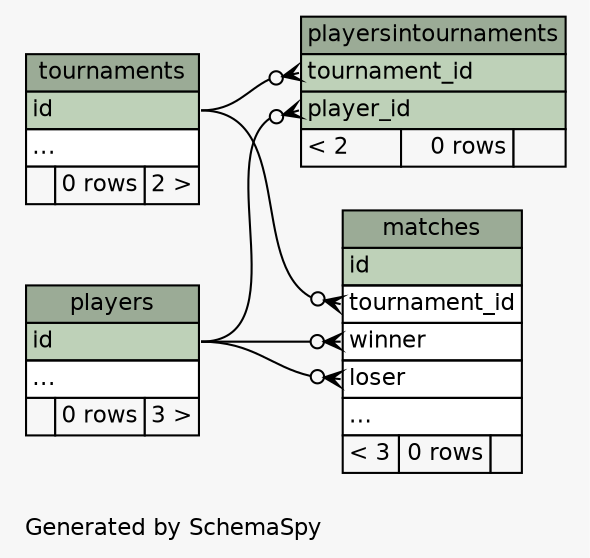 // dot 2.36.0 on Linux 3.13.0-46-generic
// SchemaSpy rev 590
digraph "compactRelationshipsDiagram" {
  graph [
    rankdir="RL"
    bgcolor="#f7f7f7"
    label="\nGenerated by SchemaSpy"
    labeljust="l"
    nodesep="0.18"
    ranksep="0.46"
    fontname="Helvetica"
    fontsize="11"
  ];
  node [
    fontname="Helvetica"
    fontsize="11"
    shape="plaintext"
  ];
  edge [
    arrowsize="0.8"
  ];
  "matches" [
    label=<
    <TABLE BORDER="0" CELLBORDER="1" CELLSPACING="0" BGCOLOR="#ffffff">
      <TR><TD COLSPAN="3" BGCOLOR="#9bab96" ALIGN="CENTER">matches</TD></TR>
      <TR><TD PORT="id" COLSPAN="3" BGCOLOR="#bed1b8" ALIGN="LEFT">id</TD></TR>
      <TR><TD PORT="tournament_id" COLSPAN="3" ALIGN="LEFT">tournament_id</TD></TR>
      <TR><TD PORT="winner" COLSPAN="3" ALIGN="LEFT">winner</TD></TR>
      <TR><TD PORT="loser" COLSPAN="3" ALIGN="LEFT">loser</TD></TR>
      <TR><TD PORT="elipses" COLSPAN="3" ALIGN="LEFT">...</TD></TR>
      <TR><TD ALIGN="LEFT" BGCOLOR="#f7f7f7">&lt; 3</TD><TD ALIGN="RIGHT" BGCOLOR="#f7f7f7">0 rows</TD><TD ALIGN="RIGHT" BGCOLOR="#f7f7f7">  </TD></TR>
    </TABLE>>
    URL="tables/matches.html"
    tooltip="matches"
  ];
  "players" [
    label=<
    <TABLE BORDER="0" CELLBORDER="1" CELLSPACING="0" BGCOLOR="#ffffff">
      <TR><TD COLSPAN="3" BGCOLOR="#9bab96" ALIGN="CENTER">players</TD></TR>
      <TR><TD PORT="id" COLSPAN="3" BGCOLOR="#bed1b8" ALIGN="LEFT">id</TD></TR>
      <TR><TD PORT="elipses" COLSPAN="3" ALIGN="LEFT">...</TD></TR>
      <TR><TD ALIGN="LEFT" BGCOLOR="#f7f7f7">  </TD><TD ALIGN="RIGHT" BGCOLOR="#f7f7f7">0 rows</TD><TD ALIGN="RIGHT" BGCOLOR="#f7f7f7">3 &gt;</TD></TR>
    </TABLE>>
    URL="tables/players.html"
    tooltip="players"
  ];
  "playersintournaments" [
    label=<
    <TABLE BORDER="0" CELLBORDER="1" CELLSPACING="0" BGCOLOR="#ffffff">
      <TR><TD COLSPAN="3" BGCOLOR="#9bab96" ALIGN="CENTER">playersintournaments</TD></TR>
      <TR><TD PORT="tournament_id" COLSPAN="3" BGCOLOR="#bed1b8" ALIGN="LEFT">tournament_id</TD></TR>
      <TR><TD PORT="player_id" COLSPAN="3" BGCOLOR="#bed1b8" ALIGN="LEFT">player_id</TD></TR>
      <TR><TD ALIGN="LEFT" BGCOLOR="#f7f7f7">&lt; 2</TD><TD ALIGN="RIGHT" BGCOLOR="#f7f7f7">0 rows</TD><TD ALIGN="RIGHT" BGCOLOR="#f7f7f7">  </TD></TR>
    </TABLE>>
    URL="tables/playersintournaments.html"
    tooltip="playersintournaments"
  ];
  "tournaments" [
    label=<
    <TABLE BORDER="0" CELLBORDER="1" CELLSPACING="0" BGCOLOR="#ffffff">
      <TR><TD COLSPAN="3" BGCOLOR="#9bab96" ALIGN="CENTER">tournaments</TD></TR>
      <TR><TD PORT="id" COLSPAN="3" BGCOLOR="#bed1b8" ALIGN="LEFT">id</TD></TR>
      <TR><TD PORT="elipses" COLSPAN="3" ALIGN="LEFT">...</TD></TR>
      <TR><TD ALIGN="LEFT" BGCOLOR="#f7f7f7">  </TD><TD ALIGN="RIGHT" BGCOLOR="#f7f7f7">0 rows</TD><TD ALIGN="RIGHT" BGCOLOR="#f7f7f7">2 &gt;</TD></TR>
    </TABLE>>
    URL="tables/tournaments.html"
    tooltip="tournaments"
  ];
  "matches":"loser":w -> "players":"id":e [arrowhead=none dir=back arrowtail=crowodot];
  "matches":"tournament_id":w -> "tournaments":"id":e [arrowhead=none dir=back arrowtail=crowodot];
  "matches":"winner":w -> "players":"id":e [arrowhead=none dir=back arrowtail=crowodot];
  "playersintournaments":"player_id":w -> "players":"id":e [arrowhead=none dir=back arrowtail=crowodot];
  "playersintournaments":"tournament_id":w -> "tournaments":"id":e [arrowhead=none dir=back arrowtail=crowodot];
}
